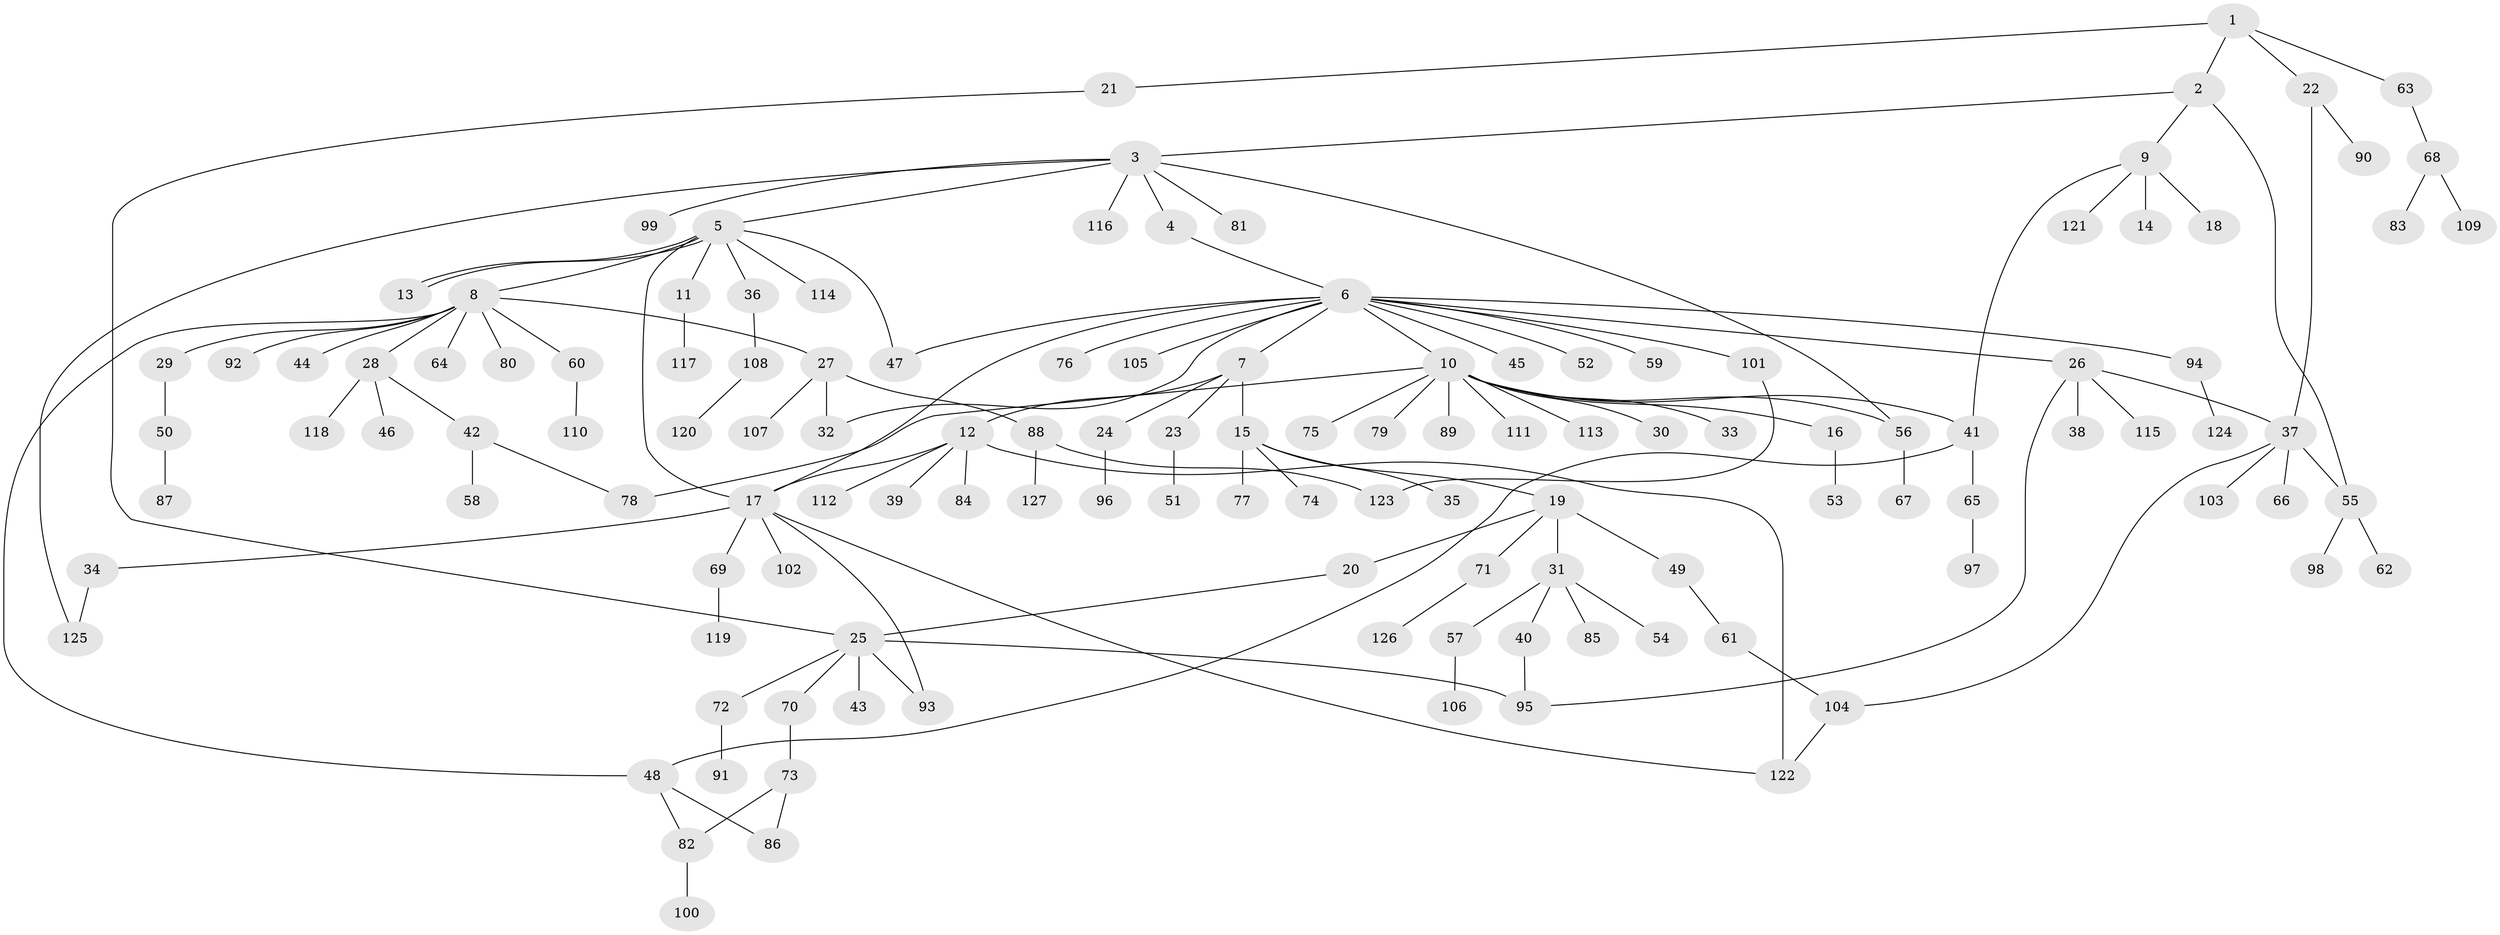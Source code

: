 // coarse degree distribution, {4: 0.09090909090909091, 1: 0.45454545454545453, 5: 0.03896103896103896, 6: 0.05194805194805195, 2: 0.24675324675324675, 9: 0.012987012987012988, 3: 0.06493506493506493, 11: 0.012987012987012988, 7: 0.012987012987012988, 12: 0.012987012987012988}
// Generated by graph-tools (version 1.1) at 2025/36/03/04/25 23:36:39]
// undirected, 127 vertices, 148 edges
graph export_dot {
  node [color=gray90,style=filled];
  1;
  2;
  3;
  4;
  5;
  6;
  7;
  8;
  9;
  10;
  11;
  12;
  13;
  14;
  15;
  16;
  17;
  18;
  19;
  20;
  21;
  22;
  23;
  24;
  25;
  26;
  27;
  28;
  29;
  30;
  31;
  32;
  33;
  34;
  35;
  36;
  37;
  38;
  39;
  40;
  41;
  42;
  43;
  44;
  45;
  46;
  47;
  48;
  49;
  50;
  51;
  52;
  53;
  54;
  55;
  56;
  57;
  58;
  59;
  60;
  61;
  62;
  63;
  64;
  65;
  66;
  67;
  68;
  69;
  70;
  71;
  72;
  73;
  74;
  75;
  76;
  77;
  78;
  79;
  80;
  81;
  82;
  83;
  84;
  85;
  86;
  87;
  88;
  89;
  90;
  91;
  92;
  93;
  94;
  95;
  96;
  97;
  98;
  99;
  100;
  101;
  102;
  103;
  104;
  105;
  106;
  107;
  108;
  109;
  110;
  111;
  112;
  113;
  114;
  115;
  116;
  117;
  118;
  119;
  120;
  121;
  122;
  123;
  124;
  125;
  126;
  127;
  1 -- 2;
  1 -- 21;
  1 -- 22;
  1 -- 63;
  2 -- 3;
  2 -- 9;
  2 -- 55;
  3 -- 4;
  3 -- 5;
  3 -- 56;
  3 -- 81;
  3 -- 99;
  3 -- 116;
  3 -- 125;
  4 -- 6;
  5 -- 8;
  5 -- 11;
  5 -- 13;
  5 -- 13;
  5 -- 17;
  5 -- 36;
  5 -- 47;
  5 -- 114;
  6 -- 7;
  6 -- 10;
  6 -- 17;
  6 -- 26;
  6 -- 32;
  6 -- 45;
  6 -- 47;
  6 -- 52;
  6 -- 59;
  6 -- 76;
  6 -- 94;
  6 -- 101;
  6 -- 105;
  7 -- 12;
  7 -- 15;
  7 -- 23;
  7 -- 24;
  8 -- 27;
  8 -- 28;
  8 -- 29;
  8 -- 44;
  8 -- 48;
  8 -- 60;
  8 -- 64;
  8 -- 80;
  8 -- 92;
  9 -- 14;
  9 -- 18;
  9 -- 41;
  9 -- 121;
  10 -- 16;
  10 -- 30;
  10 -- 33;
  10 -- 41;
  10 -- 56;
  10 -- 75;
  10 -- 78;
  10 -- 79;
  10 -- 89;
  10 -- 111;
  10 -- 113;
  11 -- 117;
  12 -- 17;
  12 -- 39;
  12 -- 84;
  12 -- 112;
  12 -- 122;
  15 -- 19;
  15 -- 35;
  15 -- 74;
  15 -- 77;
  16 -- 53;
  17 -- 34;
  17 -- 69;
  17 -- 93;
  17 -- 102;
  17 -- 122;
  19 -- 20;
  19 -- 31;
  19 -- 49;
  19 -- 71;
  20 -- 25;
  21 -- 25;
  22 -- 37;
  22 -- 90;
  23 -- 51;
  24 -- 96;
  25 -- 43;
  25 -- 70;
  25 -- 72;
  25 -- 93;
  25 -- 95;
  26 -- 37;
  26 -- 38;
  26 -- 95;
  26 -- 115;
  27 -- 32;
  27 -- 88;
  27 -- 107;
  28 -- 42;
  28 -- 46;
  28 -- 118;
  29 -- 50;
  31 -- 40;
  31 -- 54;
  31 -- 57;
  31 -- 85;
  34 -- 125;
  36 -- 108;
  37 -- 55;
  37 -- 66;
  37 -- 103;
  37 -- 104;
  40 -- 95;
  41 -- 48;
  41 -- 65;
  42 -- 58;
  42 -- 78;
  48 -- 82;
  48 -- 86;
  49 -- 61;
  50 -- 87;
  55 -- 62;
  55 -- 98;
  56 -- 67;
  57 -- 106;
  60 -- 110;
  61 -- 104;
  63 -- 68;
  65 -- 97;
  68 -- 83;
  68 -- 109;
  69 -- 119;
  70 -- 73;
  71 -- 126;
  72 -- 91;
  73 -- 82;
  73 -- 86;
  82 -- 100;
  88 -- 123;
  88 -- 127;
  94 -- 124;
  101 -- 123;
  104 -- 122;
  108 -- 120;
}
